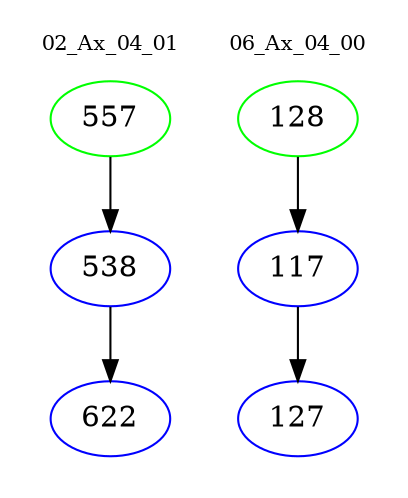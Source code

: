 digraph{
subgraph cluster_0 {
color = white
label = "02_Ax_04_01";
fontsize=10;
T0_557 [label="557", color="green"]
T0_557 -> T0_538 [color="black"]
T0_538 [label="538", color="blue"]
T0_538 -> T0_622 [color="black"]
T0_622 [label="622", color="blue"]
}
subgraph cluster_1 {
color = white
label = "06_Ax_04_00";
fontsize=10;
T1_128 [label="128", color="green"]
T1_128 -> T1_117 [color="black"]
T1_117 [label="117", color="blue"]
T1_117 -> T1_127 [color="black"]
T1_127 [label="127", color="blue"]
}
}
